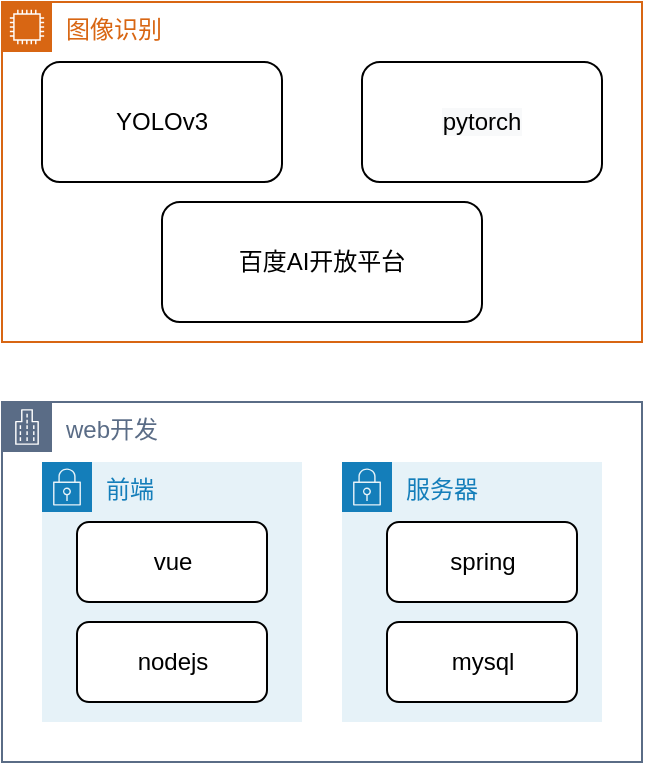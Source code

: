 <mxfile version="17.4.4" type="github">
  <diagram id="vcOXpLogJzYYLjK_w5W-" name="第 1 页">
    <mxGraphModel dx="884" dy="435" grid="1" gridSize="10" guides="1" tooltips="1" connect="1" arrows="1" fold="1" page="1" pageScale="1" pageWidth="827" pageHeight="1169" math="0" shadow="0">
      <root>
        <mxCell id="0" />
        <mxCell id="1" parent="0" />
        <mxCell id="9Hl5kyrXBKMWCUE3tDjN-1" value="web开发" style="points=[[0,0],[0.25,0],[0.5,0],[0.75,0],[1,0],[1,0.25],[1,0.5],[1,0.75],[1,1],[0.75,1],[0.5,1],[0.25,1],[0,1],[0,0.75],[0,0.5],[0,0.25]];outlineConnect=0;gradientColor=none;html=1;whiteSpace=wrap;fontSize=12;fontStyle=0;container=1;pointerEvents=0;collapsible=0;recursiveResize=0;shape=mxgraph.aws4.group;grIcon=mxgraph.aws4.group_corporate_data_center;strokeColor=#5A6C86;fillColor=none;verticalAlign=top;align=left;spacingLeft=30;fontColor=#5A6C86;dashed=0;" vertex="1" parent="1">
          <mxGeometry x="140" y="250" width="320" height="180" as="geometry" />
        </mxCell>
        <mxCell id="9Hl5kyrXBKMWCUE3tDjN-7" value="前端" style="points=[[0,0],[0.25,0],[0.5,0],[0.75,0],[1,0],[1,0.25],[1,0.5],[1,0.75],[1,1],[0.75,1],[0.5,1],[0.25,1],[0,1],[0,0.75],[0,0.5],[0,0.25]];outlineConnect=0;gradientColor=none;html=1;whiteSpace=wrap;fontSize=12;fontStyle=0;container=1;pointerEvents=0;collapsible=0;recursiveResize=0;shape=mxgraph.aws4.group;grIcon=mxgraph.aws4.group_security_group;grStroke=0;strokeColor=#147EBA;fillColor=#E6F2F8;verticalAlign=top;align=left;spacingLeft=30;fontColor=#147EBA;dashed=0;" vertex="1" parent="9Hl5kyrXBKMWCUE3tDjN-1">
          <mxGeometry x="20" y="30" width="130" height="130" as="geometry" />
        </mxCell>
        <mxCell id="9Hl5kyrXBKMWCUE3tDjN-9" value="vue" style="rounded=1;whiteSpace=wrap;html=1;" vertex="1" parent="9Hl5kyrXBKMWCUE3tDjN-7">
          <mxGeometry x="17.5" y="30" width="95" height="40" as="geometry" />
        </mxCell>
        <mxCell id="9Hl5kyrXBKMWCUE3tDjN-10" value="nodejs" style="rounded=1;whiteSpace=wrap;html=1;" vertex="1" parent="9Hl5kyrXBKMWCUE3tDjN-7">
          <mxGeometry x="17.5" y="80" width="95" height="40" as="geometry" />
        </mxCell>
        <mxCell id="9Hl5kyrXBKMWCUE3tDjN-8" value="服务器" style="points=[[0,0],[0.25,0],[0.5,0],[0.75,0],[1,0],[1,0.25],[1,0.5],[1,0.75],[1,1],[0.75,1],[0.5,1],[0.25,1],[0,1],[0,0.75],[0,0.5],[0,0.25]];outlineConnect=0;gradientColor=none;html=1;whiteSpace=wrap;fontSize=12;fontStyle=0;container=1;pointerEvents=0;collapsible=0;recursiveResize=0;shape=mxgraph.aws4.group;grIcon=mxgraph.aws4.group_security_group;grStroke=0;strokeColor=#147EBA;fillColor=#E6F2F8;verticalAlign=top;align=left;spacingLeft=30;fontColor=#147EBA;dashed=0;" vertex="1" parent="9Hl5kyrXBKMWCUE3tDjN-1">
          <mxGeometry x="170" y="30" width="130" height="130" as="geometry" />
        </mxCell>
        <mxCell id="9Hl5kyrXBKMWCUE3tDjN-11" value="spring" style="rounded=1;whiteSpace=wrap;html=1;" vertex="1" parent="9Hl5kyrXBKMWCUE3tDjN-8">
          <mxGeometry x="22.5" y="30" width="95" height="40" as="geometry" />
        </mxCell>
        <mxCell id="9Hl5kyrXBKMWCUE3tDjN-12" value="mysql" style="rounded=1;whiteSpace=wrap;html=1;" vertex="1" parent="9Hl5kyrXBKMWCUE3tDjN-8">
          <mxGeometry x="22.5" y="80" width="95" height="40" as="geometry" />
        </mxCell>
        <mxCell id="9Hl5kyrXBKMWCUE3tDjN-2" value="图像识别" style="points=[[0,0],[0.25,0],[0.5,0],[0.75,0],[1,0],[1,0.25],[1,0.5],[1,0.75],[1,1],[0.75,1],[0.5,1],[0.25,1],[0,1],[0,0.75],[0,0.5],[0,0.25]];outlineConnect=0;gradientColor=none;html=1;whiteSpace=wrap;fontSize=12;fontStyle=0;container=1;pointerEvents=0;collapsible=0;recursiveResize=0;shape=mxgraph.aws4.group;grIcon=mxgraph.aws4.group_ec2_instance_contents;strokeColor=#D86613;fillColor=none;verticalAlign=top;align=left;spacingLeft=30;fontColor=#D86613;dashed=0;" vertex="1" parent="1">
          <mxGeometry x="140" y="50" width="320" height="170" as="geometry" />
        </mxCell>
        <mxCell id="9Hl5kyrXBKMWCUE3tDjN-3" value="YOLOv3" style="rounded=1;whiteSpace=wrap;html=1;" vertex="1" parent="9Hl5kyrXBKMWCUE3tDjN-2">
          <mxGeometry x="20" y="30" width="120" height="60" as="geometry" />
        </mxCell>
        <mxCell id="9Hl5kyrXBKMWCUE3tDjN-5" value="&#xa;&#xa;&lt;span style=&quot;color: rgb(0, 0, 0); font-family: helvetica; font-size: 12px; font-style: normal; font-weight: 400; letter-spacing: normal; text-align: center; text-indent: 0px; text-transform: none; word-spacing: 0px; background-color: rgb(248, 249, 250); display: inline; float: none;&quot;&gt;pytorch&lt;/span&gt;&#xa;&#xa;" style="rounded=1;whiteSpace=wrap;html=1;" vertex="1" parent="9Hl5kyrXBKMWCUE3tDjN-2">
          <mxGeometry x="180" y="30" width="120" height="60" as="geometry" />
        </mxCell>
        <mxCell id="9Hl5kyrXBKMWCUE3tDjN-6" value="百度AI开放平台" style="rounded=1;whiteSpace=wrap;html=1;align=center;" vertex="1" parent="9Hl5kyrXBKMWCUE3tDjN-2">
          <mxGeometry x="80" y="100" width="160" height="60" as="geometry" />
        </mxCell>
      </root>
    </mxGraphModel>
  </diagram>
</mxfile>
